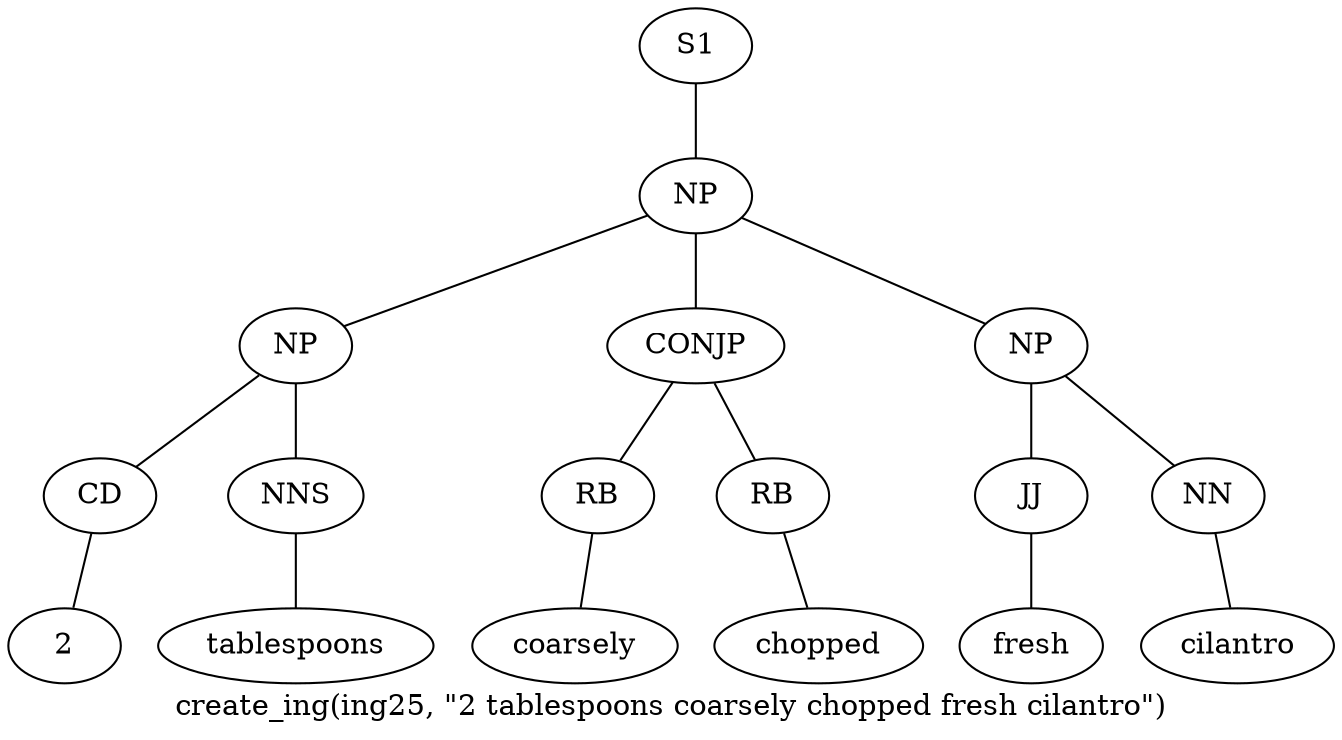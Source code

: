 graph SyntaxGraph {
	label = "create_ing(ing25, \"2 tablespoons coarsely chopped fresh cilantro\")";
	Node0 [label="S1"];
	Node1 [label="NP"];
	Node2 [label="NP"];
	Node3 [label="CD"];
	Node4 [label="2"];
	Node5 [label="NNS"];
	Node6 [label="tablespoons"];
	Node7 [label="CONJP"];
	Node8 [label="RB"];
	Node9 [label="coarsely"];
	Node10 [label="RB"];
	Node11 [label="chopped"];
	Node12 [label="NP"];
	Node13 [label="JJ"];
	Node14 [label="fresh"];
	Node15 [label="NN"];
	Node16 [label="cilantro"];

	Node0 -- Node1;
	Node1 -- Node2;
	Node1 -- Node7;
	Node1 -- Node12;
	Node2 -- Node3;
	Node2 -- Node5;
	Node3 -- Node4;
	Node5 -- Node6;
	Node7 -- Node8;
	Node7 -- Node10;
	Node8 -- Node9;
	Node10 -- Node11;
	Node12 -- Node13;
	Node12 -- Node15;
	Node13 -- Node14;
	Node15 -- Node16;
}